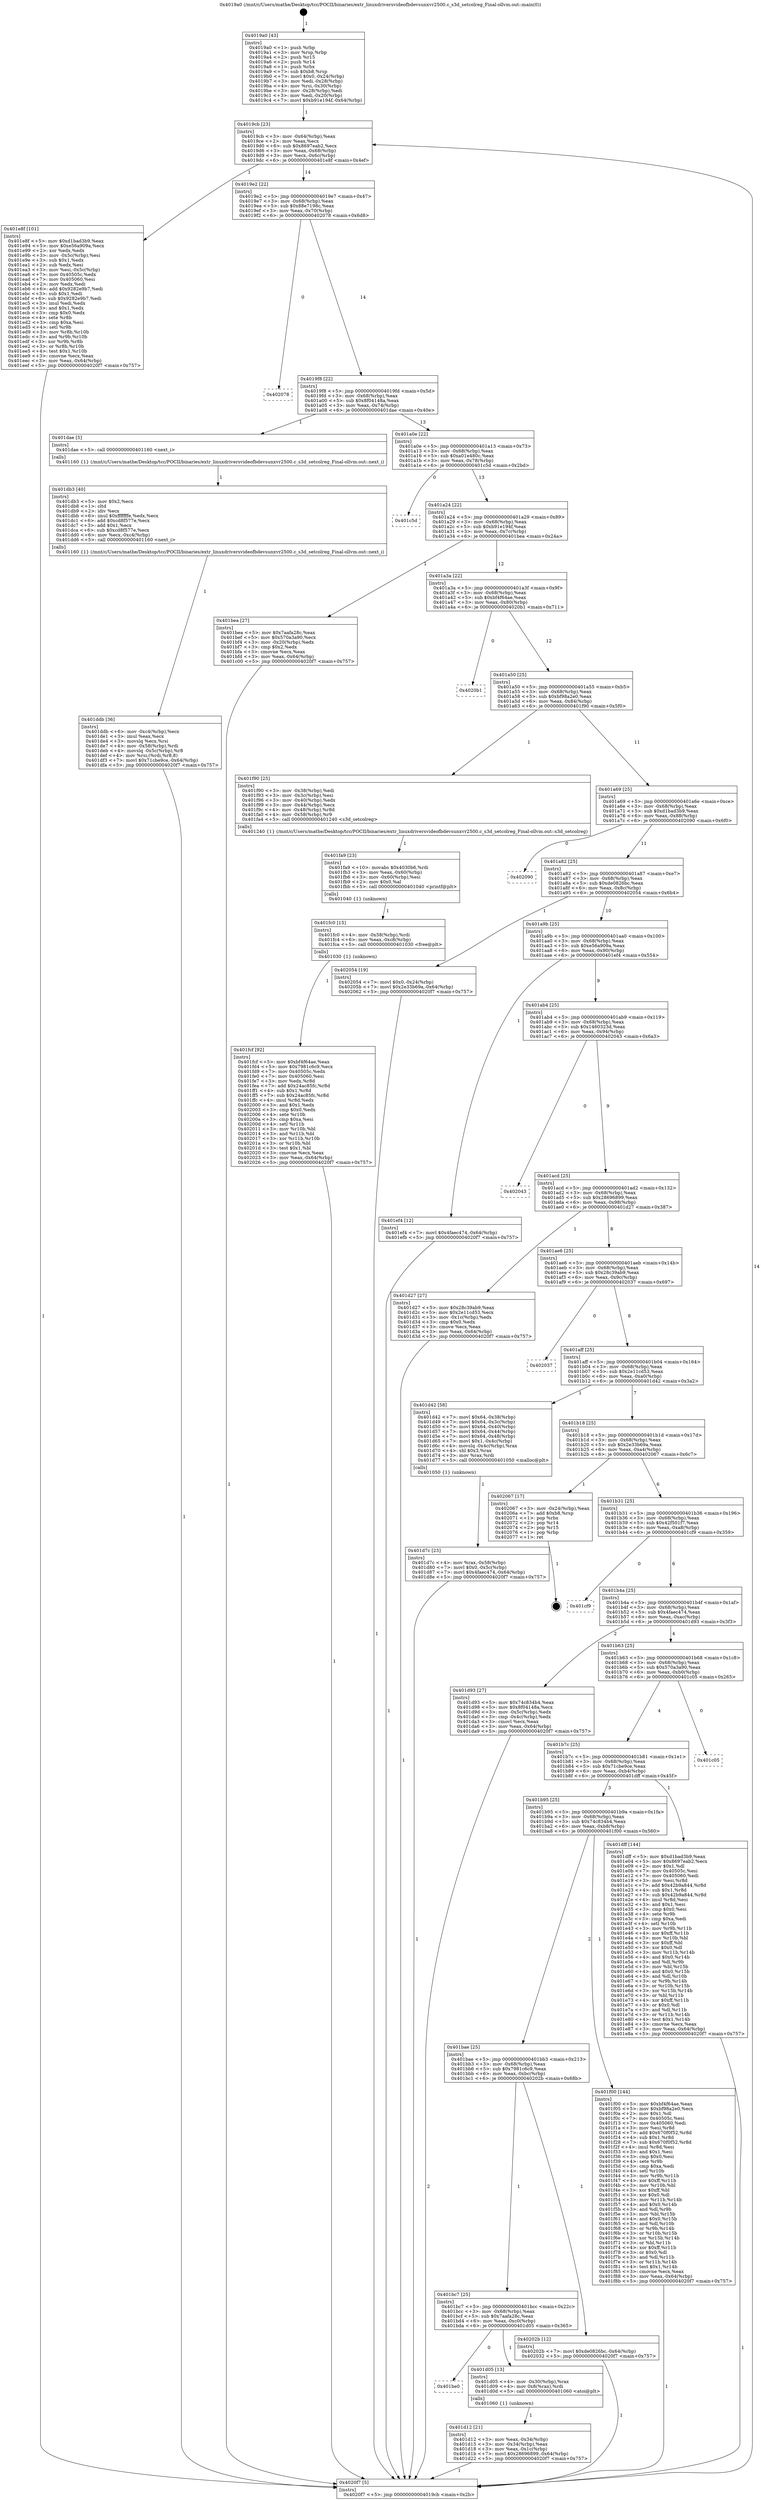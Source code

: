 digraph "0x4019a0" {
  label = "0x4019a0 (/mnt/c/Users/mathe/Desktop/tcc/POCII/binaries/extr_linuxdriversvideofbdevsunxvr2500.c_s3d_setcolreg_Final-ollvm.out::main(0))"
  labelloc = "t"
  node[shape=record]

  Entry [label="",width=0.3,height=0.3,shape=circle,fillcolor=black,style=filled]
  "0x4019cb" [label="{
     0x4019cb [23]\l
     | [instrs]\l
     &nbsp;&nbsp;0x4019cb \<+3\>: mov -0x64(%rbp),%eax\l
     &nbsp;&nbsp;0x4019ce \<+2\>: mov %eax,%ecx\l
     &nbsp;&nbsp;0x4019d0 \<+6\>: sub $0x8697eab2,%ecx\l
     &nbsp;&nbsp;0x4019d6 \<+3\>: mov %eax,-0x68(%rbp)\l
     &nbsp;&nbsp;0x4019d9 \<+3\>: mov %ecx,-0x6c(%rbp)\l
     &nbsp;&nbsp;0x4019dc \<+6\>: je 0000000000401e8f \<main+0x4ef\>\l
  }"]
  "0x401e8f" [label="{
     0x401e8f [101]\l
     | [instrs]\l
     &nbsp;&nbsp;0x401e8f \<+5\>: mov $0xd1bad3b9,%eax\l
     &nbsp;&nbsp;0x401e94 \<+5\>: mov $0xe56a909a,%ecx\l
     &nbsp;&nbsp;0x401e99 \<+2\>: xor %edx,%edx\l
     &nbsp;&nbsp;0x401e9b \<+3\>: mov -0x5c(%rbp),%esi\l
     &nbsp;&nbsp;0x401e9e \<+3\>: sub $0x1,%edx\l
     &nbsp;&nbsp;0x401ea1 \<+2\>: sub %edx,%esi\l
     &nbsp;&nbsp;0x401ea3 \<+3\>: mov %esi,-0x5c(%rbp)\l
     &nbsp;&nbsp;0x401ea6 \<+7\>: mov 0x40505c,%edx\l
     &nbsp;&nbsp;0x401ead \<+7\>: mov 0x405060,%esi\l
     &nbsp;&nbsp;0x401eb4 \<+2\>: mov %edx,%edi\l
     &nbsp;&nbsp;0x401eb6 \<+6\>: add $0x9282e9b7,%edi\l
     &nbsp;&nbsp;0x401ebc \<+3\>: sub $0x1,%edi\l
     &nbsp;&nbsp;0x401ebf \<+6\>: sub $0x9282e9b7,%edi\l
     &nbsp;&nbsp;0x401ec5 \<+3\>: imul %edi,%edx\l
     &nbsp;&nbsp;0x401ec8 \<+3\>: and $0x1,%edx\l
     &nbsp;&nbsp;0x401ecb \<+3\>: cmp $0x0,%edx\l
     &nbsp;&nbsp;0x401ece \<+4\>: sete %r8b\l
     &nbsp;&nbsp;0x401ed2 \<+3\>: cmp $0xa,%esi\l
     &nbsp;&nbsp;0x401ed5 \<+4\>: setl %r9b\l
     &nbsp;&nbsp;0x401ed9 \<+3\>: mov %r8b,%r10b\l
     &nbsp;&nbsp;0x401edc \<+3\>: and %r9b,%r10b\l
     &nbsp;&nbsp;0x401edf \<+3\>: xor %r9b,%r8b\l
     &nbsp;&nbsp;0x401ee2 \<+3\>: or %r8b,%r10b\l
     &nbsp;&nbsp;0x401ee5 \<+4\>: test $0x1,%r10b\l
     &nbsp;&nbsp;0x401ee9 \<+3\>: cmovne %ecx,%eax\l
     &nbsp;&nbsp;0x401eec \<+3\>: mov %eax,-0x64(%rbp)\l
     &nbsp;&nbsp;0x401eef \<+5\>: jmp 00000000004020f7 \<main+0x757\>\l
  }"]
  "0x4019e2" [label="{
     0x4019e2 [22]\l
     | [instrs]\l
     &nbsp;&nbsp;0x4019e2 \<+5\>: jmp 00000000004019e7 \<main+0x47\>\l
     &nbsp;&nbsp;0x4019e7 \<+3\>: mov -0x68(%rbp),%eax\l
     &nbsp;&nbsp;0x4019ea \<+5\>: sub $0x88e7198c,%eax\l
     &nbsp;&nbsp;0x4019ef \<+3\>: mov %eax,-0x70(%rbp)\l
     &nbsp;&nbsp;0x4019f2 \<+6\>: je 0000000000402078 \<main+0x6d8\>\l
  }"]
  Exit [label="",width=0.3,height=0.3,shape=circle,fillcolor=black,style=filled,peripheries=2]
  "0x402078" [label="{
     0x402078\l
  }", style=dashed]
  "0x4019f8" [label="{
     0x4019f8 [22]\l
     | [instrs]\l
     &nbsp;&nbsp;0x4019f8 \<+5\>: jmp 00000000004019fd \<main+0x5d\>\l
     &nbsp;&nbsp;0x4019fd \<+3\>: mov -0x68(%rbp),%eax\l
     &nbsp;&nbsp;0x401a00 \<+5\>: sub $0x8f04148a,%eax\l
     &nbsp;&nbsp;0x401a05 \<+3\>: mov %eax,-0x74(%rbp)\l
     &nbsp;&nbsp;0x401a08 \<+6\>: je 0000000000401dae \<main+0x40e\>\l
  }"]
  "0x401fcf" [label="{
     0x401fcf [92]\l
     | [instrs]\l
     &nbsp;&nbsp;0x401fcf \<+5\>: mov $0xbf4f64ae,%eax\l
     &nbsp;&nbsp;0x401fd4 \<+5\>: mov $0x7981c6c9,%ecx\l
     &nbsp;&nbsp;0x401fd9 \<+7\>: mov 0x40505c,%edx\l
     &nbsp;&nbsp;0x401fe0 \<+7\>: mov 0x405060,%esi\l
     &nbsp;&nbsp;0x401fe7 \<+3\>: mov %edx,%r8d\l
     &nbsp;&nbsp;0x401fea \<+7\>: add $0x24ac85fc,%r8d\l
     &nbsp;&nbsp;0x401ff1 \<+4\>: sub $0x1,%r8d\l
     &nbsp;&nbsp;0x401ff5 \<+7\>: sub $0x24ac85fc,%r8d\l
     &nbsp;&nbsp;0x401ffc \<+4\>: imul %r8d,%edx\l
     &nbsp;&nbsp;0x402000 \<+3\>: and $0x1,%edx\l
     &nbsp;&nbsp;0x402003 \<+3\>: cmp $0x0,%edx\l
     &nbsp;&nbsp;0x402006 \<+4\>: sete %r10b\l
     &nbsp;&nbsp;0x40200a \<+3\>: cmp $0xa,%esi\l
     &nbsp;&nbsp;0x40200d \<+4\>: setl %r11b\l
     &nbsp;&nbsp;0x402011 \<+3\>: mov %r10b,%bl\l
     &nbsp;&nbsp;0x402014 \<+3\>: and %r11b,%bl\l
     &nbsp;&nbsp;0x402017 \<+3\>: xor %r11b,%r10b\l
     &nbsp;&nbsp;0x40201a \<+3\>: or %r10b,%bl\l
     &nbsp;&nbsp;0x40201d \<+3\>: test $0x1,%bl\l
     &nbsp;&nbsp;0x402020 \<+3\>: cmovne %ecx,%eax\l
     &nbsp;&nbsp;0x402023 \<+3\>: mov %eax,-0x64(%rbp)\l
     &nbsp;&nbsp;0x402026 \<+5\>: jmp 00000000004020f7 \<main+0x757\>\l
  }"]
  "0x401dae" [label="{
     0x401dae [5]\l
     | [instrs]\l
     &nbsp;&nbsp;0x401dae \<+5\>: call 0000000000401160 \<next_i\>\l
     | [calls]\l
     &nbsp;&nbsp;0x401160 \{1\} (/mnt/c/Users/mathe/Desktop/tcc/POCII/binaries/extr_linuxdriversvideofbdevsunxvr2500.c_s3d_setcolreg_Final-ollvm.out::next_i)\l
  }"]
  "0x401a0e" [label="{
     0x401a0e [22]\l
     | [instrs]\l
     &nbsp;&nbsp;0x401a0e \<+5\>: jmp 0000000000401a13 \<main+0x73\>\l
     &nbsp;&nbsp;0x401a13 \<+3\>: mov -0x68(%rbp),%eax\l
     &nbsp;&nbsp;0x401a16 \<+5\>: sub $0xa01e480c,%eax\l
     &nbsp;&nbsp;0x401a1b \<+3\>: mov %eax,-0x78(%rbp)\l
     &nbsp;&nbsp;0x401a1e \<+6\>: je 0000000000401c5d \<main+0x2bd\>\l
  }"]
  "0x401fc0" [label="{
     0x401fc0 [15]\l
     | [instrs]\l
     &nbsp;&nbsp;0x401fc0 \<+4\>: mov -0x58(%rbp),%rdi\l
     &nbsp;&nbsp;0x401fc4 \<+6\>: mov %eax,-0xc8(%rbp)\l
     &nbsp;&nbsp;0x401fca \<+5\>: call 0000000000401030 \<free@plt\>\l
     | [calls]\l
     &nbsp;&nbsp;0x401030 \{1\} (unknown)\l
  }"]
  "0x401c5d" [label="{
     0x401c5d\l
  }", style=dashed]
  "0x401a24" [label="{
     0x401a24 [22]\l
     | [instrs]\l
     &nbsp;&nbsp;0x401a24 \<+5\>: jmp 0000000000401a29 \<main+0x89\>\l
     &nbsp;&nbsp;0x401a29 \<+3\>: mov -0x68(%rbp),%eax\l
     &nbsp;&nbsp;0x401a2c \<+5\>: sub $0xb91e194f,%eax\l
     &nbsp;&nbsp;0x401a31 \<+3\>: mov %eax,-0x7c(%rbp)\l
     &nbsp;&nbsp;0x401a34 \<+6\>: je 0000000000401bea \<main+0x24a\>\l
  }"]
  "0x401fa9" [label="{
     0x401fa9 [23]\l
     | [instrs]\l
     &nbsp;&nbsp;0x401fa9 \<+10\>: movabs $0x4030b6,%rdi\l
     &nbsp;&nbsp;0x401fb3 \<+3\>: mov %eax,-0x60(%rbp)\l
     &nbsp;&nbsp;0x401fb6 \<+3\>: mov -0x60(%rbp),%esi\l
     &nbsp;&nbsp;0x401fb9 \<+2\>: mov $0x0,%al\l
     &nbsp;&nbsp;0x401fbb \<+5\>: call 0000000000401040 \<printf@plt\>\l
     | [calls]\l
     &nbsp;&nbsp;0x401040 \{1\} (unknown)\l
  }"]
  "0x401bea" [label="{
     0x401bea [27]\l
     | [instrs]\l
     &nbsp;&nbsp;0x401bea \<+5\>: mov $0x7aafa28c,%eax\l
     &nbsp;&nbsp;0x401bef \<+5\>: mov $0x570a3a90,%ecx\l
     &nbsp;&nbsp;0x401bf4 \<+3\>: mov -0x20(%rbp),%edx\l
     &nbsp;&nbsp;0x401bf7 \<+3\>: cmp $0x2,%edx\l
     &nbsp;&nbsp;0x401bfa \<+3\>: cmovne %ecx,%eax\l
     &nbsp;&nbsp;0x401bfd \<+3\>: mov %eax,-0x64(%rbp)\l
     &nbsp;&nbsp;0x401c00 \<+5\>: jmp 00000000004020f7 \<main+0x757\>\l
  }"]
  "0x401a3a" [label="{
     0x401a3a [22]\l
     | [instrs]\l
     &nbsp;&nbsp;0x401a3a \<+5\>: jmp 0000000000401a3f \<main+0x9f\>\l
     &nbsp;&nbsp;0x401a3f \<+3\>: mov -0x68(%rbp),%eax\l
     &nbsp;&nbsp;0x401a42 \<+5\>: sub $0xbf4f64ae,%eax\l
     &nbsp;&nbsp;0x401a47 \<+3\>: mov %eax,-0x80(%rbp)\l
     &nbsp;&nbsp;0x401a4a \<+6\>: je 00000000004020b1 \<main+0x711\>\l
  }"]
  "0x4020f7" [label="{
     0x4020f7 [5]\l
     | [instrs]\l
     &nbsp;&nbsp;0x4020f7 \<+5\>: jmp 00000000004019cb \<main+0x2b\>\l
  }"]
  "0x4019a0" [label="{
     0x4019a0 [43]\l
     | [instrs]\l
     &nbsp;&nbsp;0x4019a0 \<+1\>: push %rbp\l
     &nbsp;&nbsp;0x4019a1 \<+3\>: mov %rsp,%rbp\l
     &nbsp;&nbsp;0x4019a4 \<+2\>: push %r15\l
     &nbsp;&nbsp;0x4019a6 \<+2\>: push %r14\l
     &nbsp;&nbsp;0x4019a8 \<+1\>: push %rbx\l
     &nbsp;&nbsp;0x4019a9 \<+7\>: sub $0xb8,%rsp\l
     &nbsp;&nbsp;0x4019b0 \<+7\>: movl $0x0,-0x24(%rbp)\l
     &nbsp;&nbsp;0x4019b7 \<+3\>: mov %edi,-0x28(%rbp)\l
     &nbsp;&nbsp;0x4019ba \<+4\>: mov %rsi,-0x30(%rbp)\l
     &nbsp;&nbsp;0x4019be \<+3\>: mov -0x28(%rbp),%edi\l
     &nbsp;&nbsp;0x4019c1 \<+3\>: mov %edi,-0x20(%rbp)\l
     &nbsp;&nbsp;0x4019c4 \<+7\>: movl $0xb91e194f,-0x64(%rbp)\l
  }"]
  "0x401ddb" [label="{
     0x401ddb [36]\l
     | [instrs]\l
     &nbsp;&nbsp;0x401ddb \<+6\>: mov -0xc4(%rbp),%ecx\l
     &nbsp;&nbsp;0x401de1 \<+3\>: imul %eax,%ecx\l
     &nbsp;&nbsp;0x401de4 \<+3\>: movslq %ecx,%rsi\l
     &nbsp;&nbsp;0x401de7 \<+4\>: mov -0x58(%rbp),%rdi\l
     &nbsp;&nbsp;0x401deb \<+4\>: movslq -0x5c(%rbp),%r8\l
     &nbsp;&nbsp;0x401def \<+4\>: mov %rsi,(%rdi,%r8,8)\l
     &nbsp;&nbsp;0x401df3 \<+7\>: movl $0x71cbe9ce,-0x64(%rbp)\l
     &nbsp;&nbsp;0x401dfa \<+5\>: jmp 00000000004020f7 \<main+0x757\>\l
  }"]
  "0x4020b1" [label="{
     0x4020b1\l
  }", style=dashed]
  "0x401a50" [label="{
     0x401a50 [25]\l
     | [instrs]\l
     &nbsp;&nbsp;0x401a50 \<+5\>: jmp 0000000000401a55 \<main+0xb5\>\l
     &nbsp;&nbsp;0x401a55 \<+3\>: mov -0x68(%rbp),%eax\l
     &nbsp;&nbsp;0x401a58 \<+5\>: sub $0xbf98a2e0,%eax\l
     &nbsp;&nbsp;0x401a5d \<+6\>: mov %eax,-0x84(%rbp)\l
     &nbsp;&nbsp;0x401a63 \<+6\>: je 0000000000401f90 \<main+0x5f0\>\l
  }"]
  "0x401db3" [label="{
     0x401db3 [40]\l
     | [instrs]\l
     &nbsp;&nbsp;0x401db3 \<+5\>: mov $0x2,%ecx\l
     &nbsp;&nbsp;0x401db8 \<+1\>: cltd\l
     &nbsp;&nbsp;0x401db9 \<+2\>: idiv %ecx\l
     &nbsp;&nbsp;0x401dbb \<+6\>: imul $0xfffffffe,%edx,%ecx\l
     &nbsp;&nbsp;0x401dc1 \<+6\>: add $0xcd8f577e,%ecx\l
     &nbsp;&nbsp;0x401dc7 \<+3\>: add $0x1,%ecx\l
     &nbsp;&nbsp;0x401dca \<+6\>: sub $0xcd8f577e,%ecx\l
     &nbsp;&nbsp;0x401dd0 \<+6\>: mov %ecx,-0xc4(%rbp)\l
     &nbsp;&nbsp;0x401dd6 \<+5\>: call 0000000000401160 \<next_i\>\l
     | [calls]\l
     &nbsp;&nbsp;0x401160 \{1\} (/mnt/c/Users/mathe/Desktop/tcc/POCII/binaries/extr_linuxdriversvideofbdevsunxvr2500.c_s3d_setcolreg_Final-ollvm.out::next_i)\l
  }"]
  "0x401f90" [label="{
     0x401f90 [25]\l
     | [instrs]\l
     &nbsp;&nbsp;0x401f90 \<+3\>: mov -0x38(%rbp),%edi\l
     &nbsp;&nbsp;0x401f93 \<+3\>: mov -0x3c(%rbp),%esi\l
     &nbsp;&nbsp;0x401f96 \<+3\>: mov -0x40(%rbp),%edx\l
     &nbsp;&nbsp;0x401f99 \<+3\>: mov -0x44(%rbp),%ecx\l
     &nbsp;&nbsp;0x401f9c \<+4\>: mov -0x48(%rbp),%r8d\l
     &nbsp;&nbsp;0x401fa0 \<+4\>: mov -0x58(%rbp),%r9\l
     &nbsp;&nbsp;0x401fa4 \<+5\>: call 0000000000401240 \<s3d_setcolreg\>\l
     | [calls]\l
     &nbsp;&nbsp;0x401240 \{1\} (/mnt/c/Users/mathe/Desktop/tcc/POCII/binaries/extr_linuxdriversvideofbdevsunxvr2500.c_s3d_setcolreg_Final-ollvm.out::s3d_setcolreg)\l
  }"]
  "0x401a69" [label="{
     0x401a69 [25]\l
     | [instrs]\l
     &nbsp;&nbsp;0x401a69 \<+5\>: jmp 0000000000401a6e \<main+0xce\>\l
     &nbsp;&nbsp;0x401a6e \<+3\>: mov -0x68(%rbp),%eax\l
     &nbsp;&nbsp;0x401a71 \<+5\>: sub $0xd1bad3b9,%eax\l
     &nbsp;&nbsp;0x401a76 \<+6\>: mov %eax,-0x88(%rbp)\l
     &nbsp;&nbsp;0x401a7c \<+6\>: je 0000000000402090 \<main+0x6f0\>\l
  }"]
  "0x401d7c" [label="{
     0x401d7c [23]\l
     | [instrs]\l
     &nbsp;&nbsp;0x401d7c \<+4\>: mov %rax,-0x58(%rbp)\l
     &nbsp;&nbsp;0x401d80 \<+7\>: movl $0x0,-0x5c(%rbp)\l
     &nbsp;&nbsp;0x401d87 \<+7\>: movl $0x4faec474,-0x64(%rbp)\l
     &nbsp;&nbsp;0x401d8e \<+5\>: jmp 00000000004020f7 \<main+0x757\>\l
  }"]
  "0x402090" [label="{
     0x402090\l
  }", style=dashed]
  "0x401a82" [label="{
     0x401a82 [25]\l
     | [instrs]\l
     &nbsp;&nbsp;0x401a82 \<+5\>: jmp 0000000000401a87 \<main+0xe7\>\l
     &nbsp;&nbsp;0x401a87 \<+3\>: mov -0x68(%rbp),%eax\l
     &nbsp;&nbsp;0x401a8a \<+5\>: sub $0xde0826bc,%eax\l
     &nbsp;&nbsp;0x401a8f \<+6\>: mov %eax,-0x8c(%rbp)\l
     &nbsp;&nbsp;0x401a95 \<+6\>: je 0000000000402054 \<main+0x6b4\>\l
  }"]
  "0x401d12" [label="{
     0x401d12 [21]\l
     | [instrs]\l
     &nbsp;&nbsp;0x401d12 \<+3\>: mov %eax,-0x34(%rbp)\l
     &nbsp;&nbsp;0x401d15 \<+3\>: mov -0x34(%rbp),%eax\l
     &nbsp;&nbsp;0x401d18 \<+3\>: mov %eax,-0x1c(%rbp)\l
     &nbsp;&nbsp;0x401d1b \<+7\>: movl $0x28696899,-0x64(%rbp)\l
     &nbsp;&nbsp;0x401d22 \<+5\>: jmp 00000000004020f7 \<main+0x757\>\l
  }"]
  "0x402054" [label="{
     0x402054 [19]\l
     | [instrs]\l
     &nbsp;&nbsp;0x402054 \<+7\>: movl $0x0,-0x24(%rbp)\l
     &nbsp;&nbsp;0x40205b \<+7\>: movl $0x2e33b69a,-0x64(%rbp)\l
     &nbsp;&nbsp;0x402062 \<+5\>: jmp 00000000004020f7 \<main+0x757\>\l
  }"]
  "0x401a9b" [label="{
     0x401a9b [25]\l
     | [instrs]\l
     &nbsp;&nbsp;0x401a9b \<+5\>: jmp 0000000000401aa0 \<main+0x100\>\l
     &nbsp;&nbsp;0x401aa0 \<+3\>: mov -0x68(%rbp),%eax\l
     &nbsp;&nbsp;0x401aa3 \<+5\>: sub $0xe56a909a,%eax\l
     &nbsp;&nbsp;0x401aa8 \<+6\>: mov %eax,-0x90(%rbp)\l
     &nbsp;&nbsp;0x401aae \<+6\>: je 0000000000401ef4 \<main+0x554\>\l
  }"]
  "0x401be0" [label="{
     0x401be0\l
  }", style=dashed]
  "0x401ef4" [label="{
     0x401ef4 [12]\l
     | [instrs]\l
     &nbsp;&nbsp;0x401ef4 \<+7\>: movl $0x4faec474,-0x64(%rbp)\l
     &nbsp;&nbsp;0x401efb \<+5\>: jmp 00000000004020f7 \<main+0x757\>\l
  }"]
  "0x401ab4" [label="{
     0x401ab4 [25]\l
     | [instrs]\l
     &nbsp;&nbsp;0x401ab4 \<+5\>: jmp 0000000000401ab9 \<main+0x119\>\l
     &nbsp;&nbsp;0x401ab9 \<+3\>: mov -0x68(%rbp),%eax\l
     &nbsp;&nbsp;0x401abc \<+5\>: sub $0x1460323d,%eax\l
     &nbsp;&nbsp;0x401ac1 \<+6\>: mov %eax,-0x94(%rbp)\l
     &nbsp;&nbsp;0x401ac7 \<+6\>: je 0000000000402043 \<main+0x6a3\>\l
  }"]
  "0x401d05" [label="{
     0x401d05 [13]\l
     | [instrs]\l
     &nbsp;&nbsp;0x401d05 \<+4\>: mov -0x30(%rbp),%rax\l
     &nbsp;&nbsp;0x401d09 \<+4\>: mov 0x8(%rax),%rdi\l
     &nbsp;&nbsp;0x401d0d \<+5\>: call 0000000000401060 \<atoi@plt\>\l
     | [calls]\l
     &nbsp;&nbsp;0x401060 \{1\} (unknown)\l
  }"]
  "0x402043" [label="{
     0x402043\l
  }", style=dashed]
  "0x401acd" [label="{
     0x401acd [25]\l
     | [instrs]\l
     &nbsp;&nbsp;0x401acd \<+5\>: jmp 0000000000401ad2 \<main+0x132\>\l
     &nbsp;&nbsp;0x401ad2 \<+3\>: mov -0x68(%rbp),%eax\l
     &nbsp;&nbsp;0x401ad5 \<+5\>: sub $0x28696899,%eax\l
     &nbsp;&nbsp;0x401ada \<+6\>: mov %eax,-0x98(%rbp)\l
     &nbsp;&nbsp;0x401ae0 \<+6\>: je 0000000000401d27 \<main+0x387\>\l
  }"]
  "0x401bc7" [label="{
     0x401bc7 [25]\l
     | [instrs]\l
     &nbsp;&nbsp;0x401bc7 \<+5\>: jmp 0000000000401bcc \<main+0x22c\>\l
     &nbsp;&nbsp;0x401bcc \<+3\>: mov -0x68(%rbp),%eax\l
     &nbsp;&nbsp;0x401bcf \<+5\>: sub $0x7aafa28c,%eax\l
     &nbsp;&nbsp;0x401bd4 \<+6\>: mov %eax,-0xc0(%rbp)\l
     &nbsp;&nbsp;0x401bda \<+6\>: je 0000000000401d05 \<main+0x365\>\l
  }"]
  "0x401d27" [label="{
     0x401d27 [27]\l
     | [instrs]\l
     &nbsp;&nbsp;0x401d27 \<+5\>: mov $0x28c39ab9,%eax\l
     &nbsp;&nbsp;0x401d2c \<+5\>: mov $0x2e11cd53,%ecx\l
     &nbsp;&nbsp;0x401d31 \<+3\>: mov -0x1c(%rbp),%edx\l
     &nbsp;&nbsp;0x401d34 \<+3\>: cmp $0x0,%edx\l
     &nbsp;&nbsp;0x401d37 \<+3\>: cmove %ecx,%eax\l
     &nbsp;&nbsp;0x401d3a \<+3\>: mov %eax,-0x64(%rbp)\l
     &nbsp;&nbsp;0x401d3d \<+5\>: jmp 00000000004020f7 \<main+0x757\>\l
  }"]
  "0x401ae6" [label="{
     0x401ae6 [25]\l
     | [instrs]\l
     &nbsp;&nbsp;0x401ae6 \<+5\>: jmp 0000000000401aeb \<main+0x14b\>\l
     &nbsp;&nbsp;0x401aeb \<+3\>: mov -0x68(%rbp),%eax\l
     &nbsp;&nbsp;0x401aee \<+5\>: sub $0x28c39ab9,%eax\l
     &nbsp;&nbsp;0x401af3 \<+6\>: mov %eax,-0x9c(%rbp)\l
     &nbsp;&nbsp;0x401af9 \<+6\>: je 0000000000402037 \<main+0x697\>\l
  }"]
  "0x40202b" [label="{
     0x40202b [12]\l
     | [instrs]\l
     &nbsp;&nbsp;0x40202b \<+7\>: movl $0xde0826bc,-0x64(%rbp)\l
     &nbsp;&nbsp;0x402032 \<+5\>: jmp 00000000004020f7 \<main+0x757\>\l
  }"]
  "0x402037" [label="{
     0x402037\l
  }", style=dashed]
  "0x401aff" [label="{
     0x401aff [25]\l
     | [instrs]\l
     &nbsp;&nbsp;0x401aff \<+5\>: jmp 0000000000401b04 \<main+0x164\>\l
     &nbsp;&nbsp;0x401b04 \<+3\>: mov -0x68(%rbp),%eax\l
     &nbsp;&nbsp;0x401b07 \<+5\>: sub $0x2e11cd53,%eax\l
     &nbsp;&nbsp;0x401b0c \<+6\>: mov %eax,-0xa0(%rbp)\l
     &nbsp;&nbsp;0x401b12 \<+6\>: je 0000000000401d42 \<main+0x3a2\>\l
  }"]
  "0x401bae" [label="{
     0x401bae [25]\l
     | [instrs]\l
     &nbsp;&nbsp;0x401bae \<+5\>: jmp 0000000000401bb3 \<main+0x213\>\l
     &nbsp;&nbsp;0x401bb3 \<+3\>: mov -0x68(%rbp),%eax\l
     &nbsp;&nbsp;0x401bb6 \<+5\>: sub $0x7981c6c9,%eax\l
     &nbsp;&nbsp;0x401bbb \<+6\>: mov %eax,-0xbc(%rbp)\l
     &nbsp;&nbsp;0x401bc1 \<+6\>: je 000000000040202b \<main+0x68b\>\l
  }"]
  "0x401d42" [label="{
     0x401d42 [58]\l
     | [instrs]\l
     &nbsp;&nbsp;0x401d42 \<+7\>: movl $0x64,-0x38(%rbp)\l
     &nbsp;&nbsp;0x401d49 \<+7\>: movl $0x64,-0x3c(%rbp)\l
     &nbsp;&nbsp;0x401d50 \<+7\>: movl $0x64,-0x40(%rbp)\l
     &nbsp;&nbsp;0x401d57 \<+7\>: movl $0x64,-0x44(%rbp)\l
     &nbsp;&nbsp;0x401d5e \<+7\>: movl $0x64,-0x48(%rbp)\l
     &nbsp;&nbsp;0x401d65 \<+7\>: movl $0x1,-0x4c(%rbp)\l
     &nbsp;&nbsp;0x401d6c \<+4\>: movslq -0x4c(%rbp),%rax\l
     &nbsp;&nbsp;0x401d70 \<+4\>: shl $0x3,%rax\l
     &nbsp;&nbsp;0x401d74 \<+3\>: mov %rax,%rdi\l
     &nbsp;&nbsp;0x401d77 \<+5\>: call 0000000000401050 \<malloc@plt\>\l
     | [calls]\l
     &nbsp;&nbsp;0x401050 \{1\} (unknown)\l
  }"]
  "0x401b18" [label="{
     0x401b18 [25]\l
     | [instrs]\l
     &nbsp;&nbsp;0x401b18 \<+5\>: jmp 0000000000401b1d \<main+0x17d\>\l
     &nbsp;&nbsp;0x401b1d \<+3\>: mov -0x68(%rbp),%eax\l
     &nbsp;&nbsp;0x401b20 \<+5\>: sub $0x2e33b69a,%eax\l
     &nbsp;&nbsp;0x401b25 \<+6\>: mov %eax,-0xa4(%rbp)\l
     &nbsp;&nbsp;0x401b2b \<+6\>: je 0000000000402067 \<main+0x6c7\>\l
  }"]
  "0x401f00" [label="{
     0x401f00 [144]\l
     | [instrs]\l
     &nbsp;&nbsp;0x401f00 \<+5\>: mov $0xbf4f64ae,%eax\l
     &nbsp;&nbsp;0x401f05 \<+5\>: mov $0xbf98a2e0,%ecx\l
     &nbsp;&nbsp;0x401f0a \<+2\>: mov $0x1,%dl\l
     &nbsp;&nbsp;0x401f0c \<+7\>: mov 0x40505c,%esi\l
     &nbsp;&nbsp;0x401f13 \<+7\>: mov 0x405060,%edi\l
     &nbsp;&nbsp;0x401f1a \<+3\>: mov %esi,%r8d\l
     &nbsp;&nbsp;0x401f1d \<+7\>: add $0x670f0f52,%r8d\l
     &nbsp;&nbsp;0x401f24 \<+4\>: sub $0x1,%r8d\l
     &nbsp;&nbsp;0x401f28 \<+7\>: sub $0x670f0f52,%r8d\l
     &nbsp;&nbsp;0x401f2f \<+4\>: imul %r8d,%esi\l
     &nbsp;&nbsp;0x401f33 \<+3\>: and $0x1,%esi\l
     &nbsp;&nbsp;0x401f36 \<+3\>: cmp $0x0,%esi\l
     &nbsp;&nbsp;0x401f39 \<+4\>: sete %r9b\l
     &nbsp;&nbsp;0x401f3d \<+3\>: cmp $0xa,%edi\l
     &nbsp;&nbsp;0x401f40 \<+4\>: setl %r10b\l
     &nbsp;&nbsp;0x401f44 \<+3\>: mov %r9b,%r11b\l
     &nbsp;&nbsp;0x401f47 \<+4\>: xor $0xff,%r11b\l
     &nbsp;&nbsp;0x401f4b \<+3\>: mov %r10b,%bl\l
     &nbsp;&nbsp;0x401f4e \<+3\>: xor $0xff,%bl\l
     &nbsp;&nbsp;0x401f51 \<+3\>: xor $0x0,%dl\l
     &nbsp;&nbsp;0x401f54 \<+3\>: mov %r11b,%r14b\l
     &nbsp;&nbsp;0x401f57 \<+4\>: and $0x0,%r14b\l
     &nbsp;&nbsp;0x401f5b \<+3\>: and %dl,%r9b\l
     &nbsp;&nbsp;0x401f5e \<+3\>: mov %bl,%r15b\l
     &nbsp;&nbsp;0x401f61 \<+4\>: and $0x0,%r15b\l
     &nbsp;&nbsp;0x401f65 \<+3\>: and %dl,%r10b\l
     &nbsp;&nbsp;0x401f68 \<+3\>: or %r9b,%r14b\l
     &nbsp;&nbsp;0x401f6b \<+3\>: or %r10b,%r15b\l
     &nbsp;&nbsp;0x401f6e \<+3\>: xor %r15b,%r14b\l
     &nbsp;&nbsp;0x401f71 \<+3\>: or %bl,%r11b\l
     &nbsp;&nbsp;0x401f74 \<+4\>: xor $0xff,%r11b\l
     &nbsp;&nbsp;0x401f78 \<+3\>: or $0x0,%dl\l
     &nbsp;&nbsp;0x401f7b \<+3\>: and %dl,%r11b\l
     &nbsp;&nbsp;0x401f7e \<+3\>: or %r11b,%r14b\l
     &nbsp;&nbsp;0x401f81 \<+4\>: test $0x1,%r14b\l
     &nbsp;&nbsp;0x401f85 \<+3\>: cmovne %ecx,%eax\l
     &nbsp;&nbsp;0x401f88 \<+3\>: mov %eax,-0x64(%rbp)\l
     &nbsp;&nbsp;0x401f8b \<+5\>: jmp 00000000004020f7 \<main+0x757\>\l
  }"]
  "0x402067" [label="{
     0x402067 [17]\l
     | [instrs]\l
     &nbsp;&nbsp;0x402067 \<+3\>: mov -0x24(%rbp),%eax\l
     &nbsp;&nbsp;0x40206a \<+7\>: add $0xb8,%rsp\l
     &nbsp;&nbsp;0x402071 \<+1\>: pop %rbx\l
     &nbsp;&nbsp;0x402072 \<+2\>: pop %r14\l
     &nbsp;&nbsp;0x402074 \<+2\>: pop %r15\l
     &nbsp;&nbsp;0x402076 \<+1\>: pop %rbp\l
     &nbsp;&nbsp;0x402077 \<+1\>: ret\l
  }"]
  "0x401b31" [label="{
     0x401b31 [25]\l
     | [instrs]\l
     &nbsp;&nbsp;0x401b31 \<+5\>: jmp 0000000000401b36 \<main+0x196\>\l
     &nbsp;&nbsp;0x401b36 \<+3\>: mov -0x68(%rbp),%eax\l
     &nbsp;&nbsp;0x401b39 \<+5\>: sub $0x42f501f7,%eax\l
     &nbsp;&nbsp;0x401b3e \<+6\>: mov %eax,-0xa8(%rbp)\l
     &nbsp;&nbsp;0x401b44 \<+6\>: je 0000000000401cf9 \<main+0x359\>\l
  }"]
  "0x401b95" [label="{
     0x401b95 [25]\l
     | [instrs]\l
     &nbsp;&nbsp;0x401b95 \<+5\>: jmp 0000000000401b9a \<main+0x1fa\>\l
     &nbsp;&nbsp;0x401b9a \<+3\>: mov -0x68(%rbp),%eax\l
     &nbsp;&nbsp;0x401b9d \<+5\>: sub $0x74c834b4,%eax\l
     &nbsp;&nbsp;0x401ba2 \<+6\>: mov %eax,-0xb8(%rbp)\l
     &nbsp;&nbsp;0x401ba8 \<+6\>: je 0000000000401f00 \<main+0x560\>\l
  }"]
  "0x401cf9" [label="{
     0x401cf9\l
  }", style=dashed]
  "0x401b4a" [label="{
     0x401b4a [25]\l
     | [instrs]\l
     &nbsp;&nbsp;0x401b4a \<+5\>: jmp 0000000000401b4f \<main+0x1af\>\l
     &nbsp;&nbsp;0x401b4f \<+3\>: mov -0x68(%rbp),%eax\l
     &nbsp;&nbsp;0x401b52 \<+5\>: sub $0x4faec474,%eax\l
     &nbsp;&nbsp;0x401b57 \<+6\>: mov %eax,-0xac(%rbp)\l
     &nbsp;&nbsp;0x401b5d \<+6\>: je 0000000000401d93 \<main+0x3f3\>\l
  }"]
  "0x401dff" [label="{
     0x401dff [144]\l
     | [instrs]\l
     &nbsp;&nbsp;0x401dff \<+5\>: mov $0xd1bad3b9,%eax\l
     &nbsp;&nbsp;0x401e04 \<+5\>: mov $0x8697eab2,%ecx\l
     &nbsp;&nbsp;0x401e09 \<+2\>: mov $0x1,%dl\l
     &nbsp;&nbsp;0x401e0b \<+7\>: mov 0x40505c,%esi\l
     &nbsp;&nbsp;0x401e12 \<+7\>: mov 0x405060,%edi\l
     &nbsp;&nbsp;0x401e19 \<+3\>: mov %esi,%r8d\l
     &nbsp;&nbsp;0x401e1c \<+7\>: add $0x42b9a844,%r8d\l
     &nbsp;&nbsp;0x401e23 \<+4\>: sub $0x1,%r8d\l
     &nbsp;&nbsp;0x401e27 \<+7\>: sub $0x42b9a844,%r8d\l
     &nbsp;&nbsp;0x401e2e \<+4\>: imul %r8d,%esi\l
     &nbsp;&nbsp;0x401e32 \<+3\>: and $0x1,%esi\l
     &nbsp;&nbsp;0x401e35 \<+3\>: cmp $0x0,%esi\l
     &nbsp;&nbsp;0x401e38 \<+4\>: sete %r9b\l
     &nbsp;&nbsp;0x401e3c \<+3\>: cmp $0xa,%edi\l
     &nbsp;&nbsp;0x401e3f \<+4\>: setl %r10b\l
     &nbsp;&nbsp;0x401e43 \<+3\>: mov %r9b,%r11b\l
     &nbsp;&nbsp;0x401e46 \<+4\>: xor $0xff,%r11b\l
     &nbsp;&nbsp;0x401e4a \<+3\>: mov %r10b,%bl\l
     &nbsp;&nbsp;0x401e4d \<+3\>: xor $0xff,%bl\l
     &nbsp;&nbsp;0x401e50 \<+3\>: xor $0x0,%dl\l
     &nbsp;&nbsp;0x401e53 \<+3\>: mov %r11b,%r14b\l
     &nbsp;&nbsp;0x401e56 \<+4\>: and $0x0,%r14b\l
     &nbsp;&nbsp;0x401e5a \<+3\>: and %dl,%r9b\l
     &nbsp;&nbsp;0x401e5d \<+3\>: mov %bl,%r15b\l
     &nbsp;&nbsp;0x401e60 \<+4\>: and $0x0,%r15b\l
     &nbsp;&nbsp;0x401e64 \<+3\>: and %dl,%r10b\l
     &nbsp;&nbsp;0x401e67 \<+3\>: or %r9b,%r14b\l
     &nbsp;&nbsp;0x401e6a \<+3\>: or %r10b,%r15b\l
     &nbsp;&nbsp;0x401e6d \<+3\>: xor %r15b,%r14b\l
     &nbsp;&nbsp;0x401e70 \<+3\>: or %bl,%r11b\l
     &nbsp;&nbsp;0x401e73 \<+4\>: xor $0xff,%r11b\l
     &nbsp;&nbsp;0x401e77 \<+3\>: or $0x0,%dl\l
     &nbsp;&nbsp;0x401e7a \<+3\>: and %dl,%r11b\l
     &nbsp;&nbsp;0x401e7d \<+3\>: or %r11b,%r14b\l
     &nbsp;&nbsp;0x401e80 \<+4\>: test $0x1,%r14b\l
     &nbsp;&nbsp;0x401e84 \<+3\>: cmovne %ecx,%eax\l
     &nbsp;&nbsp;0x401e87 \<+3\>: mov %eax,-0x64(%rbp)\l
     &nbsp;&nbsp;0x401e8a \<+5\>: jmp 00000000004020f7 \<main+0x757\>\l
  }"]
  "0x401d93" [label="{
     0x401d93 [27]\l
     | [instrs]\l
     &nbsp;&nbsp;0x401d93 \<+5\>: mov $0x74c834b4,%eax\l
     &nbsp;&nbsp;0x401d98 \<+5\>: mov $0x8f04148a,%ecx\l
     &nbsp;&nbsp;0x401d9d \<+3\>: mov -0x5c(%rbp),%edx\l
     &nbsp;&nbsp;0x401da0 \<+3\>: cmp -0x4c(%rbp),%edx\l
     &nbsp;&nbsp;0x401da3 \<+3\>: cmovl %ecx,%eax\l
     &nbsp;&nbsp;0x401da6 \<+3\>: mov %eax,-0x64(%rbp)\l
     &nbsp;&nbsp;0x401da9 \<+5\>: jmp 00000000004020f7 \<main+0x757\>\l
  }"]
  "0x401b63" [label="{
     0x401b63 [25]\l
     | [instrs]\l
     &nbsp;&nbsp;0x401b63 \<+5\>: jmp 0000000000401b68 \<main+0x1c8\>\l
     &nbsp;&nbsp;0x401b68 \<+3\>: mov -0x68(%rbp),%eax\l
     &nbsp;&nbsp;0x401b6b \<+5\>: sub $0x570a3a90,%eax\l
     &nbsp;&nbsp;0x401b70 \<+6\>: mov %eax,-0xb0(%rbp)\l
     &nbsp;&nbsp;0x401b76 \<+6\>: je 0000000000401c05 \<main+0x265\>\l
  }"]
  "0x401b7c" [label="{
     0x401b7c [25]\l
     | [instrs]\l
     &nbsp;&nbsp;0x401b7c \<+5\>: jmp 0000000000401b81 \<main+0x1e1\>\l
     &nbsp;&nbsp;0x401b81 \<+3\>: mov -0x68(%rbp),%eax\l
     &nbsp;&nbsp;0x401b84 \<+5\>: sub $0x71cbe9ce,%eax\l
     &nbsp;&nbsp;0x401b89 \<+6\>: mov %eax,-0xb4(%rbp)\l
     &nbsp;&nbsp;0x401b8f \<+6\>: je 0000000000401dff \<main+0x45f\>\l
  }"]
  "0x401c05" [label="{
     0x401c05\l
  }", style=dashed]
  Entry -> "0x4019a0" [label=" 1"]
  "0x4019cb" -> "0x401e8f" [label=" 1"]
  "0x4019cb" -> "0x4019e2" [label=" 14"]
  "0x402067" -> Exit [label=" 1"]
  "0x4019e2" -> "0x402078" [label=" 0"]
  "0x4019e2" -> "0x4019f8" [label=" 14"]
  "0x402054" -> "0x4020f7" [label=" 1"]
  "0x4019f8" -> "0x401dae" [label=" 1"]
  "0x4019f8" -> "0x401a0e" [label=" 13"]
  "0x40202b" -> "0x4020f7" [label=" 1"]
  "0x401a0e" -> "0x401c5d" [label=" 0"]
  "0x401a0e" -> "0x401a24" [label=" 13"]
  "0x401fcf" -> "0x4020f7" [label=" 1"]
  "0x401a24" -> "0x401bea" [label=" 1"]
  "0x401a24" -> "0x401a3a" [label=" 12"]
  "0x401bea" -> "0x4020f7" [label=" 1"]
  "0x4019a0" -> "0x4019cb" [label=" 1"]
  "0x4020f7" -> "0x4019cb" [label=" 14"]
  "0x401fc0" -> "0x401fcf" [label=" 1"]
  "0x401a3a" -> "0x4020b1" [label=" 0"]
  "0x401a3a" -> "0x401a50" [label=" 12"]
  "0x401fa9" -> "0x401fc0" [label=" 1"]
  "0x401a50" -> "0x401f90" [label=" 1"]
  "0x401a50" -> "0x401a69" [label=" 11"]
  "0x401f90" -> "0x401fa9" [label=" 1"]
  "0x401a69" -> "0x402090" [label=" 0"]
  "0x401a69" -> "0x401a82" [label=" 11"]
  "0x401f00" -> "0x4020f7" [label=" 1"]
  "0x401a82" -> "0x402054" [label=" 1"]
  "0x401a82" -> "0x401a9b" [label=" 10"]
  "0x401ef4" -> "0x4020f7" [label=" 1"]
  "0x401a9b" -> "0x401ef4" [label=" 1"]
  "0x401a9b" -> "0x401ab4" [label=" 9"]
  "0x401e8f" -> "0x4020f7" [label=" 1"]
  "0x401ab4" -> "0x402043" [label=" 0"]
  "0x401ab4" -> "0x401acd" [label=" 9"]
  "0x401dff" -> "0x4020f7" [label=" 1"]
  "0x401acd" -> "0x401d27" [label=" 1"]
  "0x401acd" -> "0x401ae6" [label=" 8"]
  "0x401db3" -> "0x401ddb" [label=" 1"]
  "0x401ae6" -> "0x402037" [label=" 0"]
  "0x401ae6" -> "0x401aff" [label=" 8"]
  "0x401dae" -> "0x401db3" [label=" 1"]
  "0x401aff" -> "0x401d42" [label=" 1"]
  "0x401aff" -> "0x401b18" [label=" 7"]
  "0x401d7c" -> "0x4020f7" [label=" 1"]
  "0x401b18" -> "0x402067" [label=" 1"]
  "0x401b18" -> "0x401b31" [label=" 6"]
  "0x401d42" -> "0x401d7c" [label=" 1"]
  "0x401b31" -> "0x401cf9" [label=" 0"]
  "0x401b31" -> "0x401b4a" [label=" 6"]
  "0x401d12" -> "0x4020f7" [label=" 1"]
  "0x401b4a" -> "0x401d93" [label=" 2"]
  "0x401b4a" -> "0x401b63" [label=" 4"]
  "0x401d05" -> "0x401d12" [label=" 1"]
  "0x401b63" -> "0x401c05" [label=" 0"]
  "0x401b63" -> "0x401b7c" [label=" 4"]
  "0x401bc7" -> "0x401be0" [label=" 0"]
  "0x401b7c" -> "0x401dff" [label=" 1"]
  "0x401b7c" -> "0x401b95" [label=" 3"]
  "0x401d27" -> "0x4020f7" [label=" 1"]
  "0x401b95" -> "0x401f00" [label=" 1"]
  "0x401b95" -> "0x401bae" [label=" 2"]
  "0x401d93" -> "0x4020f7" [label=" 2"]
  "0x401bae" -> "0x40202b" [label=" 1"]
  "0x401bae" -> "0x401bc7" [label=" 1"]
  "0x401ddb" -> "0x4020f7" [label=" 1"]
  "0x401bc7" -> "0x401d05" [label=" 1"]
}
